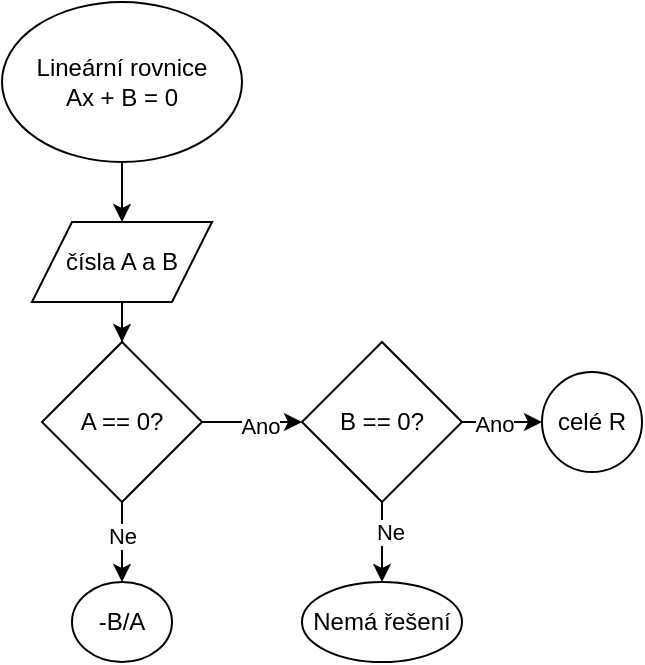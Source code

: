 <mxfile version="22.1.5" type="device">
  <diagram name="Stránka-1" id="0X9DFKOwmzGsk2DYTmvi">
    <mxGraphModel dx="929" dy="418" grid="1" gridSize="10" guides="1" tooltips="1" connect="1" arrows="1" fold="1" page="1" pageScale="1" pageWidth="827" pageHeight="1169" math="0" shadow="0">
      <root>
        <mxCell id="0" />
        <mxCell id="1" parent="0" />
        <mxCell id="l-Jl_tgLMfpG-uCRkCTe-3" style="edgeStyle=orthogonalEdgeStyle;rounded=0;orthogonalLoop=1;jettySize=auto;html=1;entryX=0.5;entryY=0;entryDx=0;entryDy=0;" edge="1" parent="1" source="l-Jl_tgLMfpG-uCRkCTe-1" target="l-Jl_tgLMfpG-uCRkCTe-2">
          <mxGeometry relative="1" as="geometry" />
        </mxCell>
        <mxCell id="l-Jl_tgLMfpG-uCRkCTe-1" value="Lineární rovnice&lt;br&gt;Ax + B = 0" style="ellipse;whiteSpace=wrap;html=1;" vertex="1" parent="1">
          <mxGeometry x="340" y="50" width="120" height="80" as="geometry" />
        </mxCell>
        <mxCell id="l-Jl_tgLMfpG-uCRkCTe-7" value="" style="edgeStyle=orthogonalEdgeStyle;rounded=0;orthogonalLoop=1;jettySize=auto;html=1;" edge="1" parent="1" source="l-Jl_tgLMfpG-uCRkCTe-2" target="l-Jl_tgLMfpG-uCRkCTe-6">
          <mxGeometry relative="1" as="geometry" />
        </mxCell>
        <mxCell id="l-Jl_tgLMfpG-uCRkCTe-2" value="čísla A a B" style="shape=parallelogram;perimeter=parallelogramPerimeter;whiteSpace=wrap;html=1;fixedSize=1;" vertex="1" parent="1">
          <mxGeometry x="355" y="160" width="90" height="40" as="geometry" />
        </mxCell>
        <mxCell id="l-Jl_tgLMfpG-uCRkCTe-9" value="" style="edgeStyle=orthogonalEdgeStyle;rounded=0;orthogonalLoop=1;jettySize=auto;html=1;" edge="1" parent="1" source="l-Jl_tgLMfpG-uCRkCTe-6" target="l-Jl_tgLMfpG-uCRkCTe-8">
          <mxGeometry relative="1" as="geometry" />
        </mxCell>
        <mxCell id="l-Jl_tgLMfpG-uCRkCTe-13" value="Ano" style="edgeLabel;html=1;align=center;verticalAlign=middle;resizable=0;points=[];" vertex="1" connectable="0" parent="l-Jl_tgLMfpG-uCRkCTe-9">
          <mxGeometry x="0.15" y="-2" relative="1" as="geometry">
            <mxPoint as="offset" />
          </mxGeometry>
        </mxCell>
        <mxCell id="l-Jl_tgLMfpG-uCRkCTe-17" value="" style="edgeStyle=orthogonalEdgeStyle;rounded=0;orthogonalLoop=1;jettySize=auto;html=1;" edge="1" parent="1" source="l-Jl_tgLMfpG-uCRkCTe-6" target="l-Jl_tgLMfpG-uCRkCTe-16">
          <mxGeometry relative="1" as="geometry" />
        </mxCell>
        <mxCell id="l-Jl_tgLMfpG-uCRkCTe-18" value="Ne" style="edgeLabel;html=1;align=center;verticalAlign=middle;resizable=0;points=[];" vertex="1" connectable="0" parent="l-Jl_tgLMfpG-uCRkCTe-17">
          <mxGeometry x="-0.175" relative="1" as="geometry">
            <mxPoint as="offset" />
          </mxGeometry>
        </mxCell>
        <mxCell id="l-Jl_tgLMfpG-uCRkCTe-6" value="A == 0?" style="rhombus;whiteSpace=wrap;html=1;" vertex="1" parent="1">
          <mxGeometry x="360" y="220" width="80" height="80" as="geometry" />
        </mxCell>
        <mxCell id="l-Jl_tgLMfpG-uCRkCTe-11" value="" style="edgeStyle=orthogonalEdgeStyle;rounded=0;orthogonalLoop=1;jettySize=auto;html=1;" edge="1" parent="1" source="l-Jl_tgLMfpG-uCRkCTe-8" target="l-Jl_tgLMfpG-uCRkCTe-10">
          <mxGeometry relative="1" as="geometry" />
        </mxCell>
        <mxCell id="l-Jl_tgLMfpG-uCRkCTe-12" value="Ne" style="edgeLabel;html=1;align=center;verticalAlign=middle;resizable=0;points=[];" vertex="1" connectable="0" parent="l-Jl_tgLMfpG-uCRkCTe-11">
          <mxGeometry x="-0.267" y="4" relative="1" as="geometry">
            <mxPoint as="offset" />
          </mxGeometry>
        </mxCell>
        <mxCell id="l-Jl_tgLMfpG-uCRkCTe-20" value="" style="edgeStyle=orthogonalEdgeStyle;rounded=0;orthogonalLoop=1;jettySize=auto;html=1;" edge="1" parent="1" source="l-Jl_tgLMfpG-uCRkCTe-8" target="l-Jl_tgLMfpG-uCRkCTe-19">
          <mxGeometry relative="1" as="geometry" />
        </mxCell>
        <mxCell id="l-Jl_tgLMfpG-uCRkCTe-21" value="Ano" style="edgeLabel;html=1;align=center;verticalAlign=middle;resizable=0;points=[];" vertex="1" connectable="0" parent="l-Jl_tgLMfpG-uCRkCTe-20">
          <mxGeometry x="-0.2" y="-1" relative="1" as="geometry">
            <mxPoint as="offset" />
          </mxGeometry>
        </mxCell>
        <mxCell id="l-Jl_tgLMfpG-uCRkCTe-8" value="B == 0?" style="rhombus;whiteSpace=wrap;html=1;direction=south;" vertex="1" parent="1">
          <mxGeometry x="490" y="220" width="80" height="80" as="geometry" />
        </mxCell>
        <mxCell id="l-Jl_tgLMfpG-uCRkCTe-10" value="Nemá řešení" style="ellipse;whiteSpace=wrap;html=1;" vertex="1" parent="1">
          <mxGeometry x="490" y="340" width="80" height="40" as="geometry" />
        </mxCell>
        <mxCell id="l-Jl_tgLMfpG-uCRkCTe-16" value="-B/A" style="ellipse;whiteSpace=wrap;html=1;" vertex="1" parent="1">
          <mxGeometry x="375" y="340" width="50" height="40" as="geometry" />
        </mxCell>
        <mxCell id="l-Jl_tgLMfpG-uCRkCTe-19" value="celé R" style="ellipse;whiteSpace=wrap;html=1;" vertex="1" parent="1">
          <mxGeometry x="610" y="235" width="50" height="50" as="geometry" />
        </mxCell>
      </root>
    </mxGraphModel>
  </diagram>
</mxfile>
